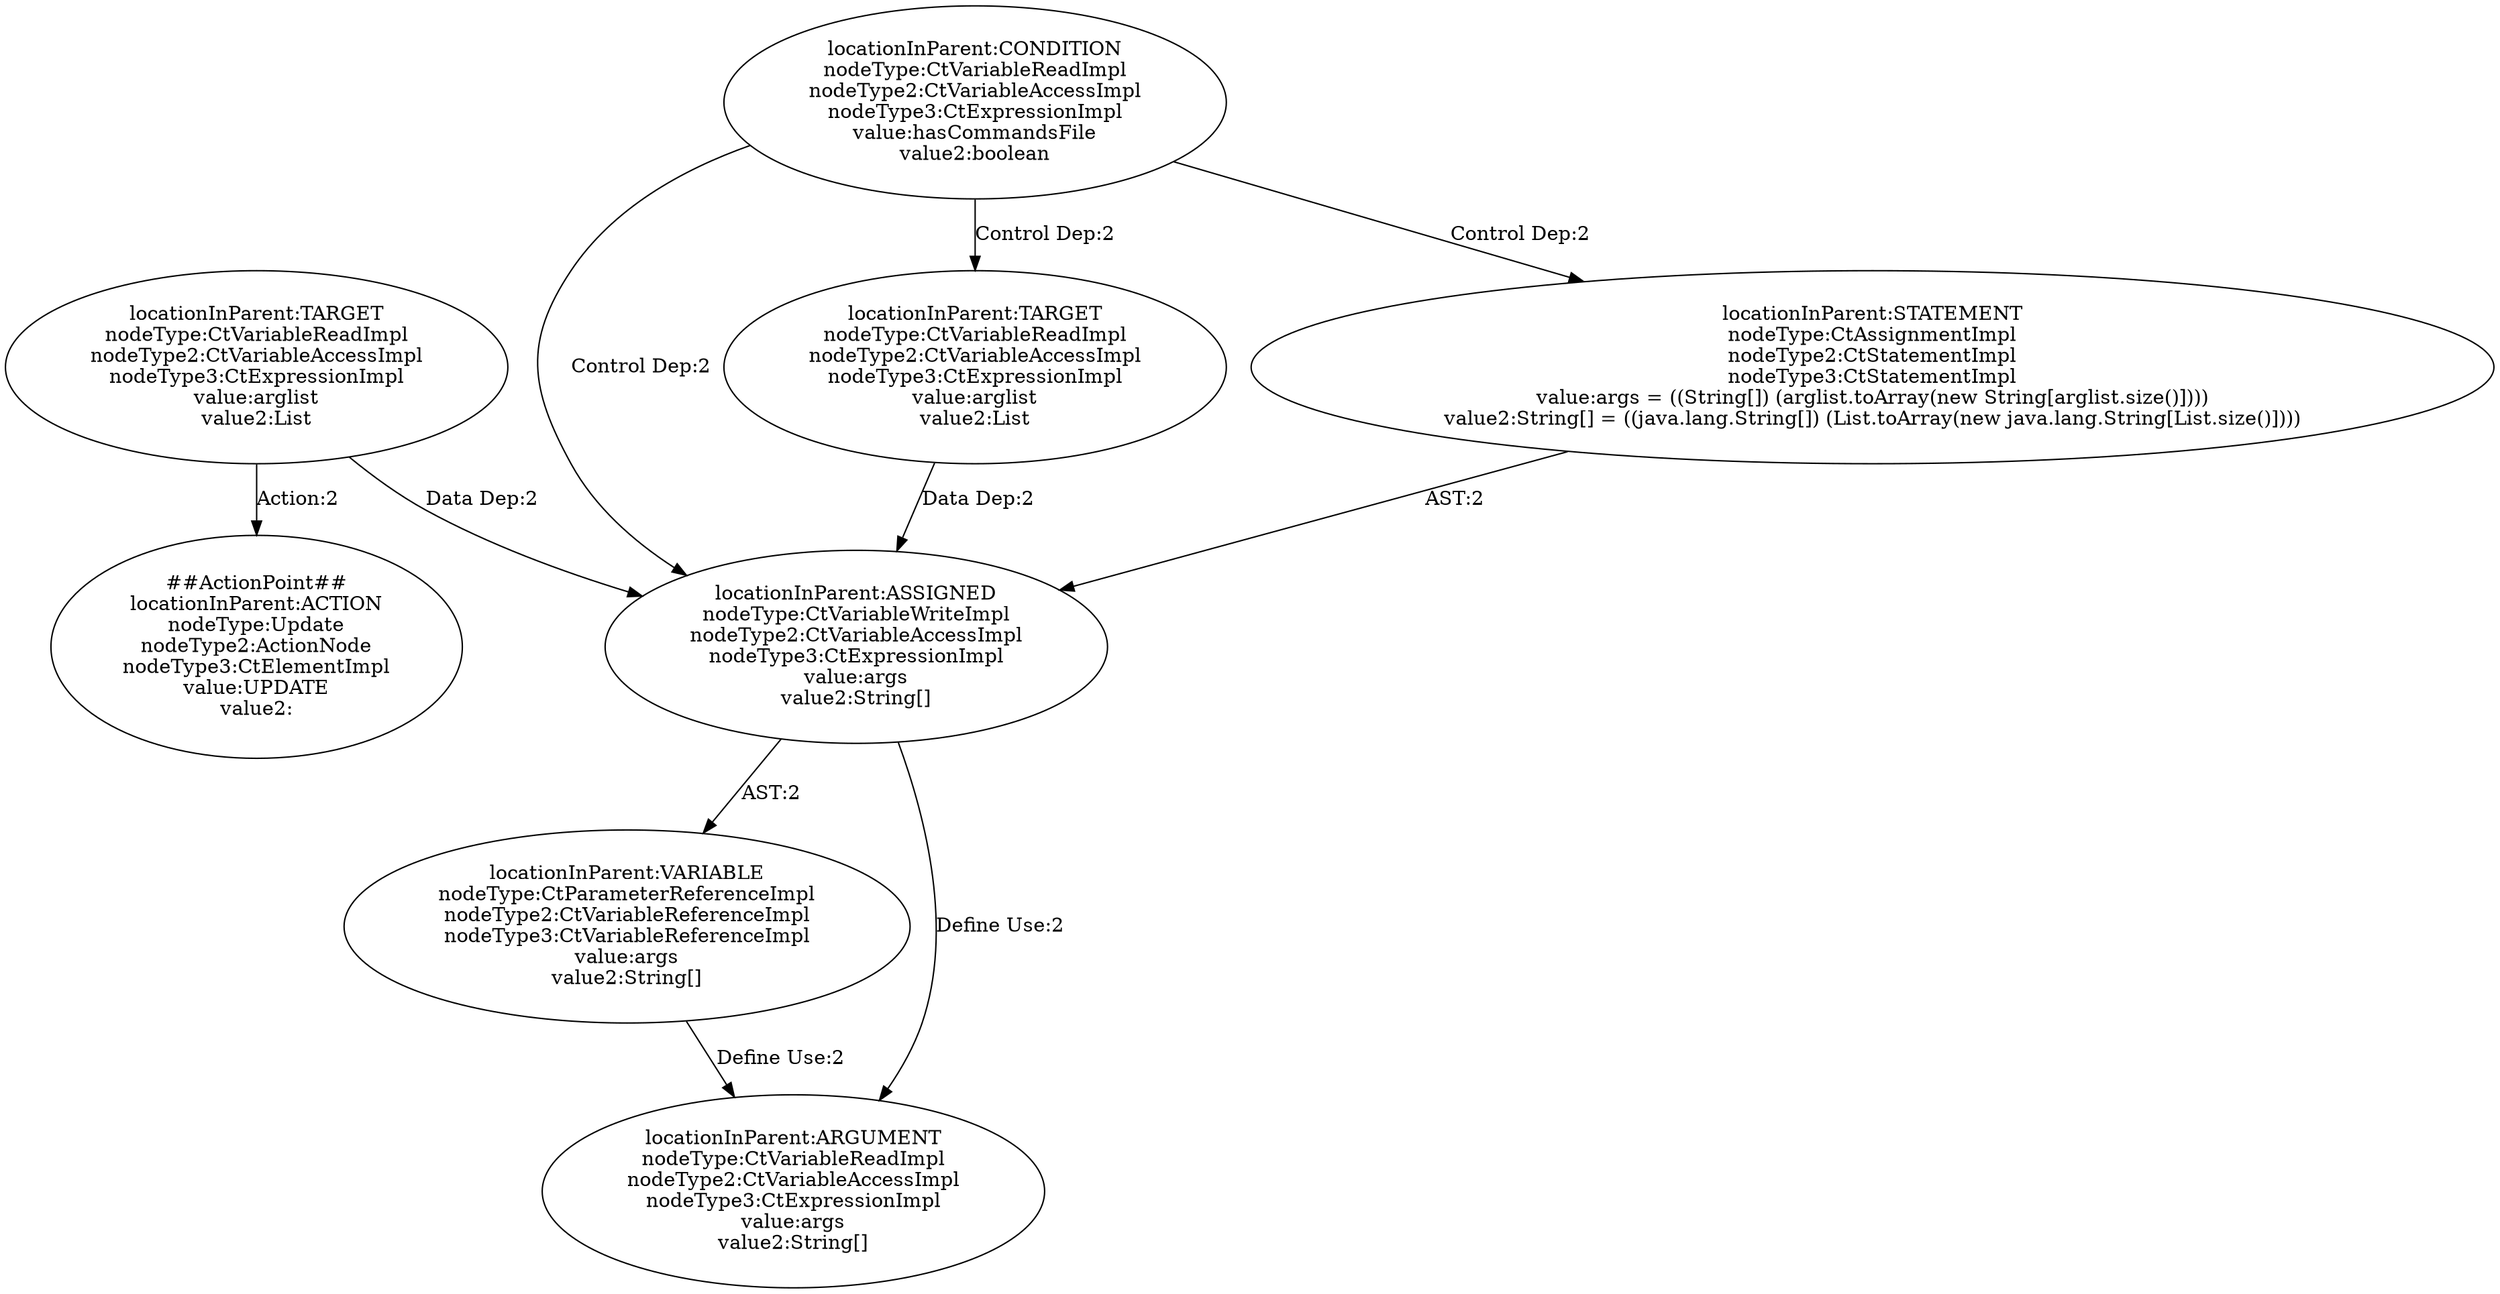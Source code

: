 digraph "Pattern" {
0 [label="##ActionPoint##
locationInParent:ACTION
nodeType:Update
nodeType2:ActionNode
nodeType3:CtElementImpl
value:UPDATE
value2:" shape=ellipse]
1 [label="locationInParent:ASSIGNED
nodeType:CtVariableWriteImpl
nodeType2:CtVariableAccessImpl
nodeType3:CtExpressionImpl
value:args
value2:String[]" shape=ellipse]
2 [label="locationInParent:CONDITION
nodeType:CtVariableReadImpl
nodeType2:CtVariableAccessImpl
nodeType3:CtExpressionImpl
value:hasCommandsFile
value2:boolean" shape=ellipse]
3 [label="locationInParent:TARGET
nodeType:CtVariableReadImpl
nodeType2:CtVariableAccessImpl
nodeType3:CtExpressionImpl
value:arglist
value2:List" shape=ellipse]
4 [label="locationInParent:STATEMENT
nodeType:CtAssignmentImpl
nodeType2:CtStatementImpl
nodeType3:CtStatementImpl
value:args = ((String[]) (arglist.toArray(new String[arglist.size()])))
value2:String[] = ((java.lang.String[]) (List.toArray(new java.lang.String[List.size()])))" shape=ellipse]
5 [label="locationInParent:TARGET
nodeType:CtVariableReadImpl
nodeType2:CtVariableAccessImpl
nodeType3:CtExpressionImpl
value:arglist
value2:List" shape=ellipse]
6 [label="locationInParent:VARIABLE
nodeType:CtParameterReferenceImpl
nodeType2:CtVariableReferenceImpl
nodeType3:CtVariableReferenceImpl
value:args
value2:String[]" shape=ellipse]
7 [label="locationInParent:ARGUMENT
nodeType:CtVariableReadImpl
nodeType2:CtVariableAccessImpl
nodeType3:CtExpressionImpl
value:args
value2:String[]" shape=ellipse]
1 -> 6 [label="AST:2"];
1 -> 7 [label="Define Use:2"];
2 -> 1 [label="Control Dep:2"];
2 -> 4 [label="Control Dep:2"];
2 -> 3 [label="Control Dep:2"];
3 -> 1 [label="Data Dep:2"];
4 -> 1 [label="AST:2"];
5 -> 0 [label="Action:2"];
5 -> 1 [label="Data Dep:2"];
6 -> 7 [label="Define Use:2"];
}